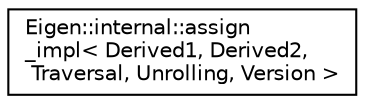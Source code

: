 digraph "Graphical Class Hierarchy"
{
  edge [fontname="Helvetica",fontsize="10",labelfontname="Helvetica",labelfontsize="10"];
  node [fontname="Helvetica",fontsize="10",shape=record];
  rankdir="LR";
  Node1 [label="Eigen::internal::assign\l_impl\< Derived1, Derived2,\l Traversal, Unrolling, Version \>",height=0.2,width=0.4,color="black", fillcolor="white", style="filled",URL="$struct_eigen_1_1internal_1_1assign__impl.html"];
}
